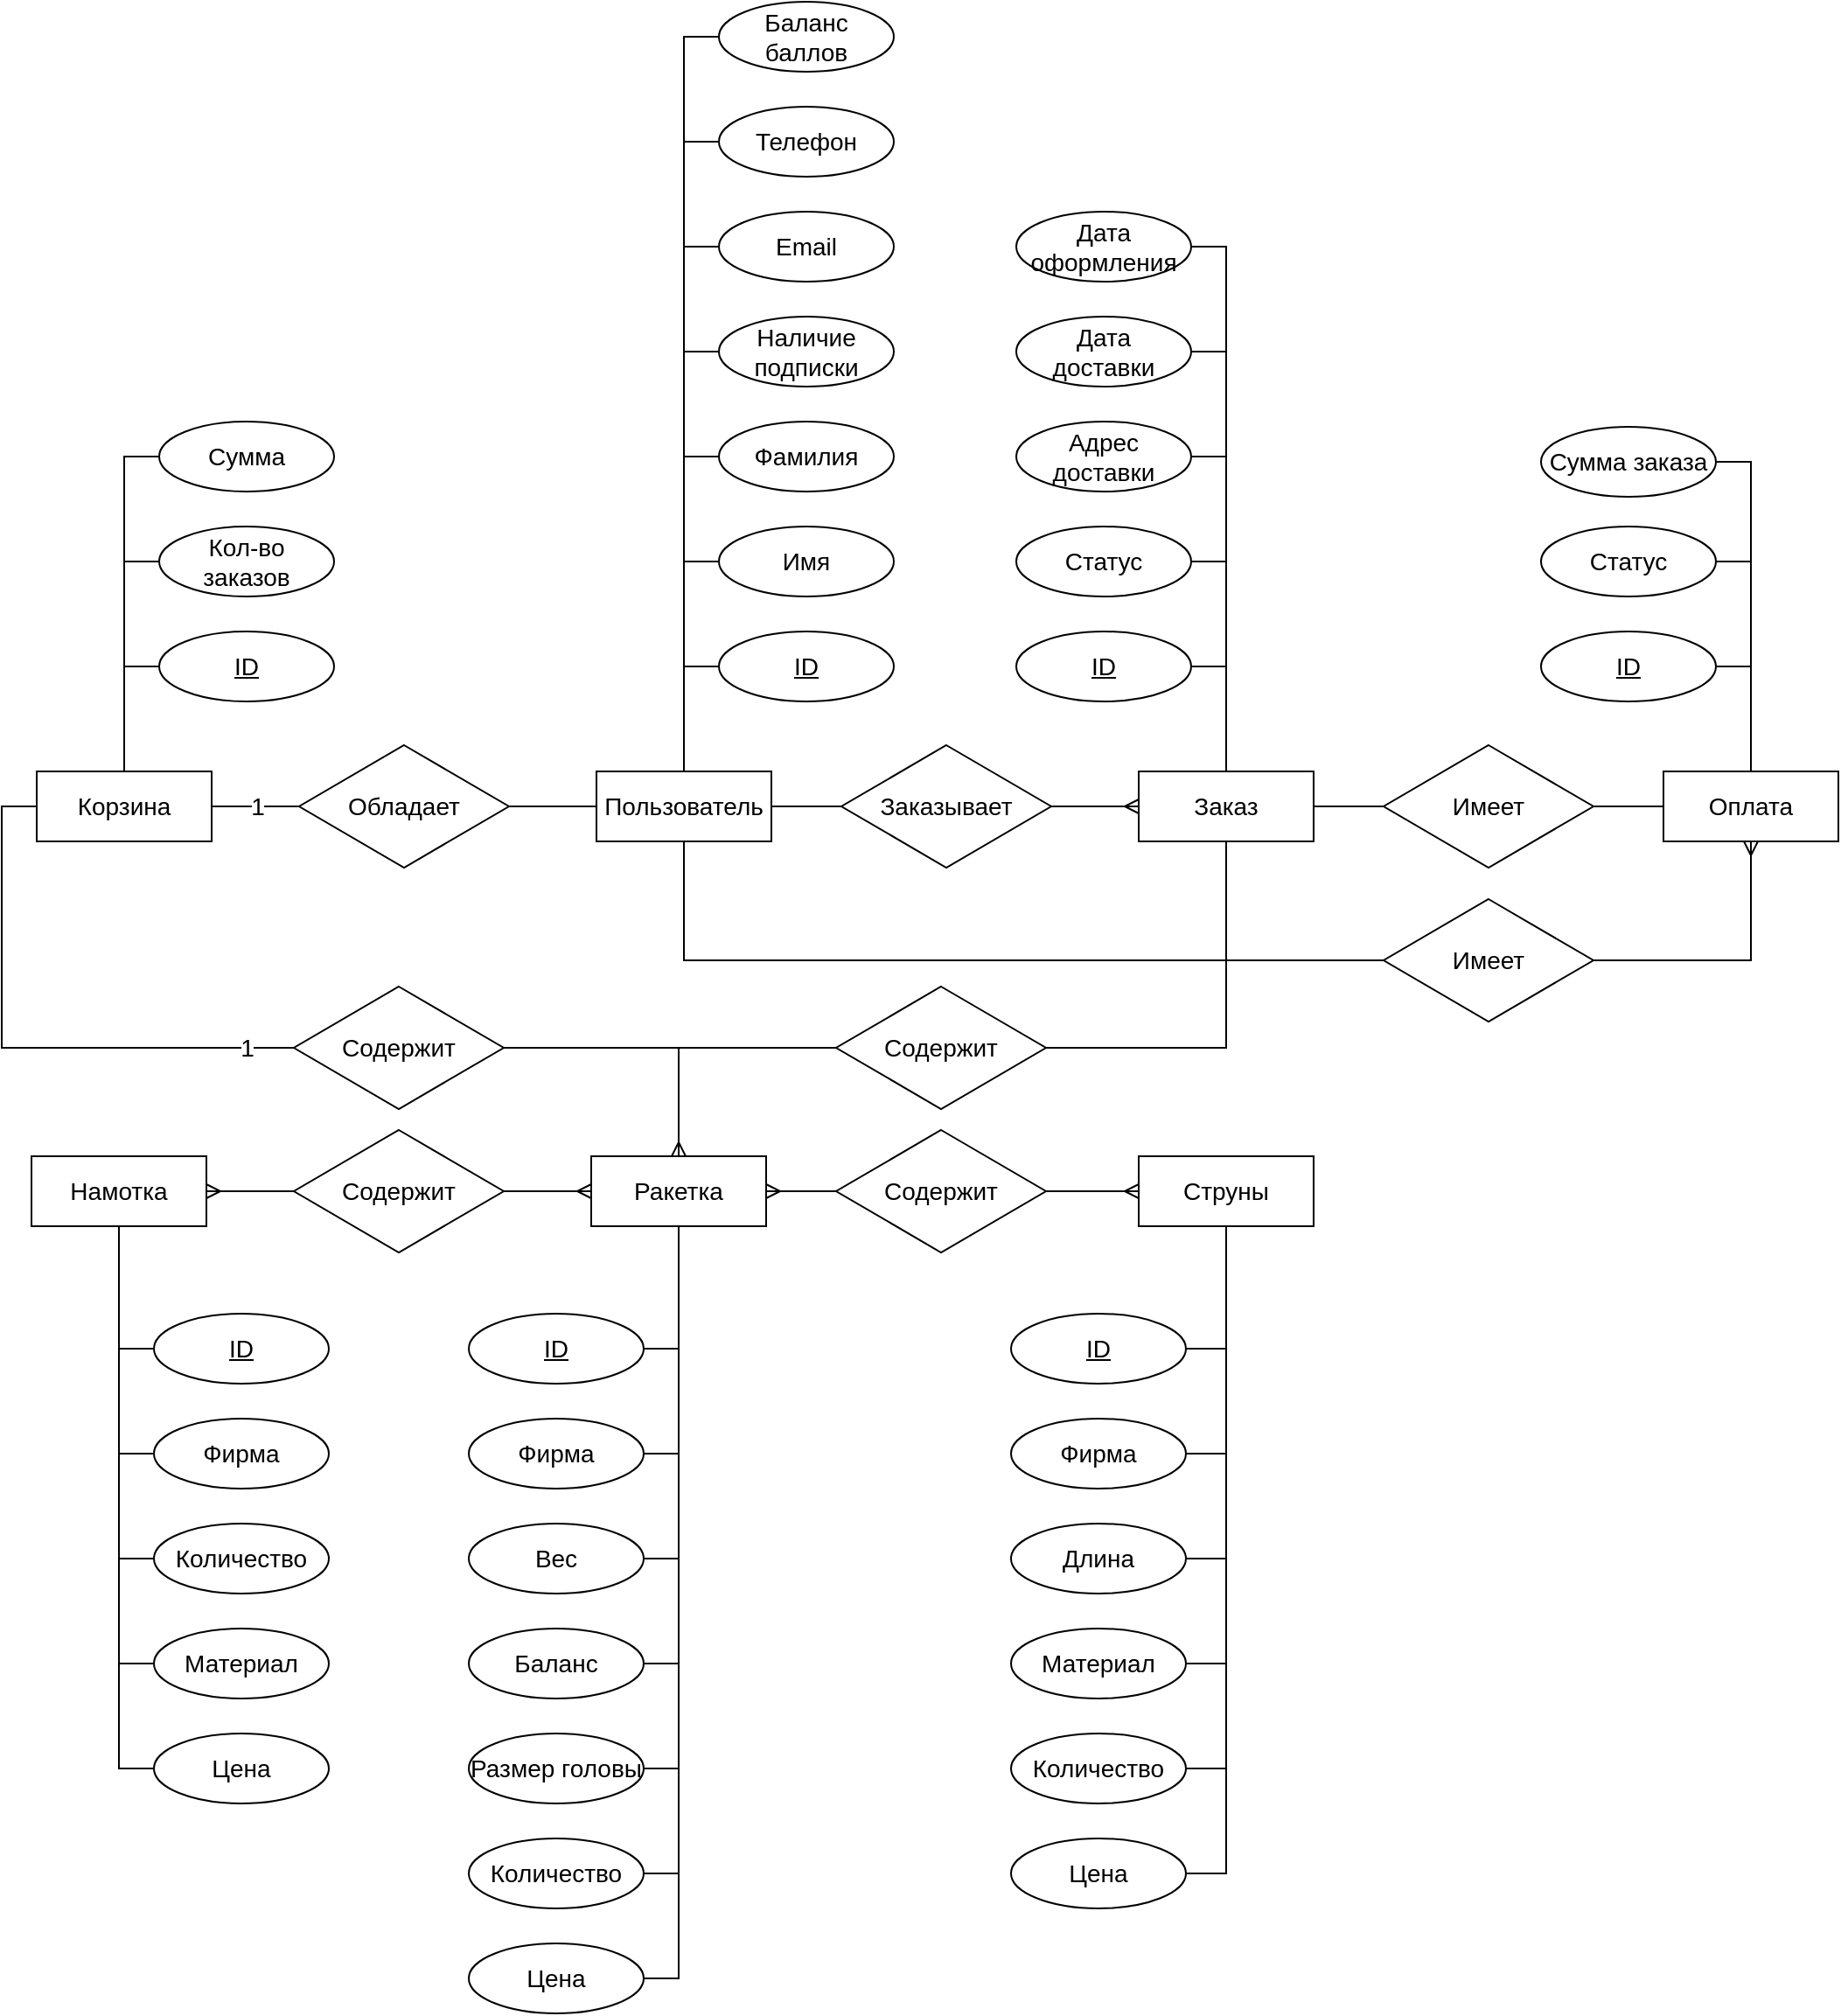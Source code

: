<mxfile version="23.1.5" type="device">
  <diagram name="Страница — 1" id="kMqHeCUYpvP0dnkdMaQa">
    <mxGraphModel dx="1044" dy="790" grid="0" gridSize="10" guides="1" tooltips="1" connect="1" arrows="1" fold="1" page="1" pageScale="1" pageWidth="827" pageHeight="1169" math="0" shadow="0">
      <root>
        <mxCell id="0" />
        <mxCell id="1" parent="0" />
        <mxCell id="LHL5Foc7YoLHMmSsvGCj-5" style="edgeStyle=orthogonalEdgeStyle;rounded=0;orthogonalLoop=1;jettySize=auto;html=1;entryX=1;entryY=0.5;entryDx=0;entryDy=0;endArrow=none;endFill=0;fontSize=14;" parent="1" source="LHL5Foc7YoLHMmSsvGCj-1" target="IrKqsWJ8-aQwSi9_sYCC-1" edge="1">
          <mxGeometry relative="1" as="geometry" />
        </mxCell>
        <mxCell id="LHL5Foc7YoLHMmSsvGCj-7" value="1" style="edgeLabel;html=1;align=center;verticalAlign=middle;resizable=0;points=[];fontSize=14;fontFamily=Helvetica;fontColor=default;" parent="LHL5Foc7YoLHMmSsvGCj-5" vertex="1" connectable="0">
          <mxGeometry x="0.017" relative="1" as="geometry">
            <mxPoint x="1" as="offset" />
          </mxGeometry>
        </mxCell>
        <mxCell id="LHL5Foc7YoLHMmSsvGCj-6" style="edgeStyle=orthogonalEdgeStyle;rounded=0;orthogonalLoop=1;jettySize=auto;html=1;exitX=1;exitY=0.5;exitDx=0;exitDy=0;entryX=0;entryY=0.5;entryDx=0;entryDy=0;endArrow=none;endFill=0;fontSize=14;" parent="1" source="LHL5Foc7YoLHMmSsvGCj-1" target="IrKqsWJ8-aQwSi9_sYCC-2" edge="1">
          <mxGeometry relative="1" as="geometry" />
        </mxCell>
        <mxCell id="LHL5Foc7YoLHMmSsvGCj-1" value="Обладает" style="rhombus;whiteSpace=wrap;html=1;fontSize=14;" parent="1" vertex="1">
          <mxGeometry x="180" y="432" width="120" height="70" as="geometry" />
        </mxCell>
        <mxCell id="LHL5Foc7YoLHMmSsvGCj-3" value="" style="group;fontSize=14;" parent="1" vertex="1" connectable="0">
          <mxGeometry x="30" y="247" width="170" height="240" as="geometry" />
        </mxCell>
        <mxCell id="IrKqsWJ8-aQwSi9_sYCC-1" value="Корзина" style="whiteSpace=wrap;html=1;align=center;fontSize=14;" parent="LHL5Foc7YoLHMmSsvGCj-3" vertex="1">
          <mxGeometry y="200" width="100" height="40" as="geometry" />
        </mxCell>
        <mxCell id="IrKqsWJ8-aQwSi9_sYCC-97" style="edgeStyle=orthogonalEdgeStyle;shape=connector;rounded=0;orthogonalLoop=1;jettySize=auto;html=1;exitX=0;exitY=0.5;exitDx=0;exitDy=0;labelBackgroundColor=default;strokeColor=default;align=center;verticalAlign=middle;fontFamily=Helvetica;fontSize=14;fontColor=default;endArrow=none;endFill=0;" parent="LHL5Foc7YoLHMmSsvGCj-3" source="IrKqsWJ8-aQwSi9_sYCC-7" edge="1">
          <mxGeometry relative="1" as="geometry">
            <mxPoint x="50.0" y="140" as="targetPoint" />
          </mxGeometry>
        </mxCell>
        <mxCell id="IrKqsWJ8-aQwSi9_sYCC-7" value="ID" style="ellipse;whiteSpace=wrap;html=1;align=center;fontStyle=4;fontSize=14;" parent="LHL5Foc7YoLHMmSsvGCj-3" vertex="1">
          <mxGeometry x="70" y="120" width="100" height="40" as="geometry" />
        </mxCell>
        <mxCell id="IrKqsWJ8-aQwSi9_sYCC-98" style="edgeStyle=orthogonalEdgeStyle;shape=connector;rounded=0;orthogonalLoop=1;jettySize=auto;html=1;exitX=0;exitY=0.5;exitDx=0;exitDy=0;labelBackgroundColor=default;strokeColor=default;align=center;verticalAlign=middle;fontFamily=Helvetica;fontSize=14;fontColor=default;endArrow=none;endFill=0;" parent="LHL5Foc7YoLHMmSsvGCj-3" source="IrKqsWJ8-aQwSi9_sYCC-9" edge="1">
          <mxGeometry relative="1" as="geometry">
            <mxPoint x="50.0" y="80" as="targetPoint" />
          </mxGeometry>
        </mxCell>
        <mxCell id="IrKqsWJ8-aQwSi9_sYCC-9" value="Кол-во&lt;br&gt;заказов" style="ellipse;whiteSpace=wrap;html=1;align=center;fontSize=14;" parent="LHL5Foc7YoLHMmSsvGCj-3" vertex="1">
          <mxGeometry x="70" y="60" width="100" height="40" as="geometry" />
        </mxCell>
        <mxCell id="IrKqsWJ8-aQwSi9_sYCC-10" value="Сумма" style="ellipse;whiteSpace=wrap;html=1;align=center;fontSize=14;" parent="LHL5Foc7YoLHMmSsvGCj-3" vertex="1">
          <mxGeometry x="70" width="100" height="40" as="geometry" />
        </mxCell>
        <mxCell id="IrKqsWJ8-aQwSi9_sYCC-14" style="edgeStyle=orthogonalEdgeStyle;shape=connector;rounded=0;orthogonalLoop=1;jettySize=auto;html=1;exitX=0.5;exitY=0;exitDx=0;exitDy=0;entryX=0;entryY=0.5;entryDx=0;entryDy=0;labelBackgroundColor=default;strokeColor=default;align=center;verticalAlign=middle;fontFamily=Helvetica;fontSize=14;fontColor=default;endArrow=none;endFill=0;" parent="LHL5Foc7YoLHMmSsvGCj-3" source="IrKqsWJ8-aQwSi9_sYCC-1" target="IrKqsWJ8-aQwSi9_sYCC-10" edge="1">
          <mxGeometry relative="1" as="geometry" />
        </mxCell>
        <mxCell id="LHL5Foc7YoLHMmSsvGCj-11" style="edgeStyle=orthogonalEdgeStyle;shape=connector;rounded=0;orthogonalLoop=1;jettySize=auto;html=1;exitX=0;exitY=0.5;exitDx=0;exitDy=0;entryX=1;entryY=0.5;entryDx=0;entryDy=0;labelBackgroundColor=default;strokeColor=default;align=center;verticalAlign=middle;fontFamily=Helvetica;fontSize=14;fontColor=default;endArrow=none;endFill=0;" parent="1" source="LHL5Foc7YoLHMmSsvGCj-9" target="IrKqsWJ8-aQwSi9_sYCC-2" edge="1">
          <mxGeometry relative="1" as="geometry" />
        </mxCell>
        <mxCell id="ERxYZbl17Q_ZvHy1yofv-1" style="edgeStyle=orthogonalEdgeStyle;rounded=0;orthogonalLoop=1;jettySize=auto;html=1;exitX=1;exitY=0.5;exitDx=0;exitDy=0;entryX=0;entryY=0.5;entryDx=0;entryDy=0;endArrow=ERmany;endFill=0;" edge="1" parent="1" source="LHL5Foc7YoLHMmSsvGCj-9" target="IrKqsWJ8-aQwSi9_sYCC-3">
          <mxGeometry relative="1" as="geometry" />
        </mxCell>
        <mxCell id="LHL5Foc7YoLHMmSsvGCj-9" value="Заказывает" style="rhombus;whiteSpace=wrap;html=1;fontSize=14;" parent="1" vertex="1">
          <mxGeometry x="490" y="432" width="120" height="70" as="geometry" />
        </mxCell>
        <mxCell id="LHL5Foc7YoLHMmSsvGCj-20" style="edgeStyle=orthogonalEdgeStyle;rounded=0;orthogonalLoop=1;jettySize=auto;html=1;exitX=0;exitY=0.5;exitDx=0;exitDy=0;entryX=0.5;entryY=0;entryDx=0;entryDy=0;labelBackgroundColor=default;strokeColor=default;align=center;verticalAlign=middle;fontFamily=Helvetica;fontSize=14;fontColor=default;endArrow=none;endFill=0;" parent="1" source="LHL5Foc7YoLHMmSsvGCj-15" target="IrKqsWJ8-aQwSi9_sYCC-4" edge="1">
          <mxGeometry relative="1" as="geometry" />
        </mxCell>
        <mxCell id="LHL5Foc7YoLHMmSsvGCj-15" value="Содержит" style="rhombus;whiteSpace=wrap;html=1;fontSize=14;" parent="1" vertex="1">
          <mxGeometry x="487" y="570" width="120" height="70" as="geometry" />
        </mxCell>
        <mxCell id="LHL5Foc7YoLHMmSsvGCj-17" value="" style="group;fontSize=14;" parent="1" vertex="1" connectable="0">
          <mxGeometry x="277" y="667" width="170" height="490" as="geometry" />
        </mxCell>
        <mxCell id="IrKqsWJ8-aQwSi9_sYCC-4" value="Ракетка" style="whiteSpace=wrap;html=1;align=center;fontSize=14;" parent="LHL5Foc7YoLHMmSsvGCj-17" vertex="1">
          <mxGeometry x="70" width="100" height="40" as="geometry" />
        </mxCell>
        <mxCell id="IrKqsWJ8-aQwSi9_sYCC-56" style="edgeStyle=orthogonalEdgeStyle;shape=connector;rounded=0;orthogonalLoop=1;jettySize=auto;html=1;exitX=0.5;exitY=1;exitDx=0;exitDy=0;entryX=1;entryY=0.5;entryDx=0;entryDy=0;labelBackgroundColor=default;strokeColor=default;align=center;verticalAlign=middle;fontFamily=Helvetica;fontSize=14;fontColor=default;endArrow=none;endFill=0;" parent="LHL5Foc7YoLHMmSsvGCj-17" source="IrKqsWJ8-aQwSi9_sYCC-4" target="IrKqsWJ8-aQwSi9_sYCC-48" edge="1">
          <mxGeometry relative="1" as="geometry" />
        </mxCell>
        <mxCell id="IrKqsWJ8-aQwSi9_sYCC-87" style="edgeStyle=orthogonalEdgeStyle;shape=connector;rounded=0;orthogonalLoop=1;jettySize=auto;html=1;exitX=1;exitY=0.5;exitDx=0;exitDy=0;labelBackgroundColor=default;strokeColor=default;align=center;verticalAlign=middle;fontFamily=Helvetica;fontSize=14;fontColor=default;endArrow=none;endFill=0;" parent="LHL5Foc7YoLHMmSsvGCj-17" source="IrKqsWJ8-aQwSi9_sYCC-63" edge="1">
          <mxGeometry relative="1" as="geometry">
            <mxPoint x="120" y="410.217" as="targetPoint" />
          </mxGeometry>
        </mxCell>
        <mxCell id="IrKqsWJ8-aQwSi9_sYCC-63" value="Количество" style="ellipse;whiteSpace=wrap;html=1;align=center;fontSize=14;" parent="LHL5Foc7YoLHMmSsvGCj-17" vertex="1">
          <mxGeometry y="390" width="100" height="40" as="geometry" />
        </mxCell>
        <mxCell id="IrKqsWJ8-aQwSi9_sYCC-83" style="edgeStyle=orthogonalEdgeStyle;shape=connector;rounded=0;orthogonalLoop=1;jettySize=auto;html=1;exitX=1;exitY=0.5;exitDx=0;exitDy=0;labelBackgroundColor=default;strokeColor=default;align=center;verticalAlign=middle;fontFamily=Helvetica;fontSize=14;fontColor=default;endArrow=none;endFill=0;" parent="LHL5Foc7YoLHMmSsvGCj-17" source="IrKqsWJ8-aQwSi9_sYCC-45" edge="1">
          <mxGeometry relative="1" as="geometry">
            <mxPoint x="120" y="170.217" as="targetPoint" />
          </mxGeometry>
        </mxCell>
        <mxCell id="IrKqsWJ8-aQwSi9_sYCC-45" value="Фирма" style="ellipse;whiteSpace=wrap;html=1;align=center;fontSize=14;" parent="LHL5Foc7YoLHMmSsvGCj-17" vertex="1">
          <mxGeometry y="150" width="100" height="40" as="geometry" />
        </mxCell>
        <mxCell id="IrKqsWJ8-aQwSi9_sYCC-84" style="edgeStyle=orthogonalEdgeStyle;shape=connector;rounded=0;orthogonalLoop=1;jettySize=auto;html=1;exitX=1;exitY=0.5;exitDx=0;exitDy=0;labelBackgroundColor=default;strokeColor=default;align=center;verticalAlign=middle;fontFamily=Helvetica;fontSize=14;fontColor=default;endArrow=none;endFill=0;" parent="LHL5Foc7YoLHMmSsvGCj-17" source="IrKqsWJ8-aQwSi9_sYCC-46" edge="1">
          <mxGeometry relative="1" as="geometry">
            <mxPoint x="120" y="230.217" as="targetPoint" />
          </mxGeometry>
        </mxCell>
        <mxCell id="IrKqsWJ8-aQwSi9_sYCC-46" value="Вес" style="ellipse;whiteSpace=wrap;html=1;align=center;fontSize=14;" parent="LHL5Foc7YoLHMmSsvGCj-17" vertex="1">
          <mxGeometry y="210" width="100" height="40" as="geometry" />
        </mxCell>
        <mxCell id="IrKqsWJ8-aQwSi9_sYCC-85" style="edgeStyle=orthogonalEdgeStyle;shape=connector;rounded=0;orthogonalLoop=1;jettySize=auto;html=1;exitX=1;exitY=0.5;exitDx=0;exitDy=0;labelBackgroundColor=default;strokeColor=default;align=center;verticalAlign=middle;fontFamily=Helvetica;fontSize=14;fontColor=default;endArrow=none;endFill=0;" parent="LHL5Foc7YoLHMmSsvGCj-17" source="IrKqsWJ8-aQwSi9_sYCC-47" edge="1">
          <mxGeometry relative="1" as="geometry">
            <mxPoint x="120" y="290.217" as="targetPoint" />
          </mxGeometry>
        </mxCell>
        <mxCell id="IrKqsWJ8-aQwSi9_sYCC-47" value="Баланс" style="ellipse;whiteSpace=wrap;html=1;align=center;fontSize=14;" parent="LHL5Foc7YoLHMmSsvGCj-17" vertex="1">
          <mxGeometry y="270" width="100" height="40" as="geometry" />
        </mxCell>
        <mxCell id="IrKqsWJ8-aQwSi9_sYCC-48" value="Цена" style="ellipse;whiteSpace=wrap;html=1;align=center;fontSize=14;" parent="LHL5Foc7YoLHMmSsvGCj-17" vertex="1">
          <mxGeometry y="450" width="100" height="40" as="geometry" />
        </mxCell>
        <mxCell id="IrKqsWJ8-aQwSi9_sYCC-86" style="edgeStyle=orthogonalEdgeStyle;shape=connector;rounded=0;orthogonalLoop=1;jettySize=auto;html=1;exitX=1;exitY=0.5;exitDx=0;exitDy=0;labelBackgroundColor=default;strokeColor=default;align=center;verticalAlign=middle;fontFamily=Helvetica;fontSize=14;fontColor=default;endArrow=none;endFill=0;" parent="LHL5Foc7YoLHMmSsvGCj-17" source="IrKqsWJ8-aQwSi9_sYCC-49" edge="1">
          <mxGeometry relative="1" as="geometry">
            <mxPoint x="120" y="350.217" as="targetPoint" />
          </mxGeometry>
        </mxCell>
        <mxCell id="IrKqsWJ8-aQwSi9_sYCC-49" value="Размер головы" style="ellipse;whiteSpace=wrap;html=1;align=center;fontSize=14;" parent="LHL5Foc7YoLHMmSsvGCj-17" vertex="1">
          <mxGeometry y="330" width="100" height="40" as="geometry" />
        </mxCell>
        <mxCell id="LHL5Foc7YoLHMmSsvGCj-52" style="edgeStyle=orthogonalEdgeStyle;shape=connector;rounded=0;orthogonalLoop=1;jettySize=auto;html=1;exitX=1;exitY=0.5;exitDx=0;exitDy=0;labelBackgroundColor=default;strokeColor=default;align=center;verticalAlign=middle;fontFamily=Helvetica;fontSize=14;fontColor=default;endArrow=none;endFill=0;" parent="LHL5Foc7YoLHMmSsvGCj-17" source="LHL5Foc7YoLHMmSsvGCj-51" edge="1">
          <mxGeometry relative="1" as="geometry">
            <mxPoint x="120" y="110.101" as="targetPoint" />
          </mxGeometry>
        </mxCell>
        <mxCell id="LHL5Foc7YoLHMmSsvGCj-51" value="ID" style="ellipse;whiteSpace=wrap;html=1;align=center;fontStyle=4;fontSize=14;" parent="LHL5Foc7YoLHMmSsvGCj-17" vertex="1">
          <mxGeometry y="90" width="100" height="40" as="geometry" />
        </mxCell>
        <mxCell id="LHL5Foc7YoLHMmSsvGCj-19" value="" style="group;fontSize=14;" parent="1" vertex="1" connectable="0">
          <mxGeometry x="587" y="667" width="173" height="420" as="geometry" />
        </mxCell>
        <mxCell id="IrKqsWJ8-aQwSi9_sYCC-96" value="" style="group;fontSize=14;" parent="LHL5Foc7YoLHMmSsvGCj-19" vertex="1" connectable="0">
          <mxGeometry y="90" width="123" height="340" as="geometry" />
        </mxCell>
        <mxCell id="IrKqsWJ8-aQwSi9_sYCC-77" style="edgeStyle=orthogonalEdgeStyle;shape=connector;rounded=0;orthogonalLoop=1;jettySize=auto;html=1;exitX=1;exitY=0.5;exitDx=0;exitDy=0;labelBackgroundColor=default;strokeColor=default;align=center;verticalAlign=middle;fontFamily=Helvetica;fontSize=14;fontColor=default;endArrow=none;endFill=0;" parent="IrKqsWJ8-aQwSi9_sYCC-96" source="IrKqsWJ8-aQwSi9_sYCC-75" edge="1">
          <mxGeometry relative="1" as="geometry">
            <mxPoint x="123" y="200.4" as="targetPoint" />
          </mxGeometry>
        </mxCell>
        <mxCell id="IrKqsWJ8-aQwSi9_sYCC-75" value="Материал" style="ellipse;whiteSpace=wrap;html=1;align=center;fontSize=14;" parent="IrKqsWJ8-aQwSi9_sYCC-96" vertex="1">
          <mxGeometry y="180" width="100" height="40" as="geometry" />
        </mxCell>
        <mxCell id="IrKqsWJ8-aQwSi9_sYCC-78" style="edgeStyle=orthogonalEdgeStyle;shape=connector;rounded=0;orthogonalLoop=1;jettySize=auto;html=1;exitX=1;exitY=0.5;exitDx=0;exitDy=0;labelBackgroundColor=default;strokeColor=default;align=center;verticalAlign=middle;fontFamily=Helvetica;fontSize=14;fontColor=default;endArrow=none;endFill=0;" parent="IrKqsWJ8-aQwSi9_sYCC-96" source="IrKqsWJ8-aQwSi9_sYCC-57" edge="1">
          <mxGeometry relative="1" as="geometry">
            <mxPoint x="123" y="20.4" as="targetPoint" />
          </mxGeometry>
        </mxCell>
        <mxCell id="IrKqsWJ8-aQwSi9_sYCC-57" value="ID" style="ellipse;whiteSpace=wrap;html=1;align=center;fontStyle=4;fontSize=14;" parent="IrKqsWJ8-aQwSi9_sYCC-96" vertex="1">
          <mxGeometry width="100" height="40" as="geometry" />
        </mxCell>
        <mxCell id="IrKqsWJ8-aQwSi9_sYCC-79" style="edgeStyle=orthogonalEdgeStyle;shape=connector;rounded=0;orthogonalLoop=1;jettySize=auto;html=1;exitX=1;exitY=0.5;exitDx=0;exitDy=0;labelBackgroundColor=default;strokeColor=default;align=center;verticalAlign=middle;fontFamily=Helvetica;fontSize=14;fontColor=default;endArrow=none;endFill=0;" parent="IrKqsWJ8-aQwSi9_sYCC-96" source="IrKqsWJ8-aQwSi9_sYCC-59" edge="1">
          <mxGeometry relative="1" as="geometry">
            <mxPoint x="123" y="80" as="targetPoint" />
          </mxGeometry>
        </mxCell>
        <mxCell id="IrKqsWJ8-aQwSi9_sYCC-59" value="Фирма" style="ellipse;whiteSpace=wrap;html=1;align=center;fontSize=14;" parent="IrKqsWJ8-aQwSi9_sYCC-96" vertex="1">
          <mxGeometry y="60" width="100" height="40" as="geometry" />
        </mxCell>
        <mxCell id="IrKqsWJ8-aQwSi9_sYCC-60" value="Цена" style="ellipse;whiteSpace=wrap;html=1;align=center;fontSize=14;" parent="IrKqsWJ8-aQwSi9_sYCC-96" vertex="1">
          <mxGeometry y="300" width="100" height="40" as="geometry" />
        </mxCell>
        <mxCell id="IrKqsWJ8-aQwSi9_sYCC-80" style="edgeStyle=orthogonalEdgeStyle;shape=connector;rounded=0;orthogonalLoop=1;jettySize=auto;html=1;exitX=1;exitY=0.5;exitDx=0;exitDy=0;labelBackgroundColor=default;strokeColor=default;align=center;verticalAlign=middle;fontFamily=Helvetica;fontSize=14;fontColor=default;endArrow=none;endFill=0;" parent="IrKqsWJ8-aQwSi9_sYCC-96" source="IrKqsWJ8-aQwSi9_sYCC-61" edge="1">
          <mxGeometry relative="1" as="geometry">
            <mxPoint x="123" y="140" as="targetPoint" />
          </mxGeometry>
        </mxCell>
        <mxCell id="IrKqsWJ8-aQwSi9_sYCC-61" value="Длина" style="ellipse;whiteSpace=wrap;html=1;align=center;fontSize=14;" parent="IrKqsWJ8-aQwSi9_sYCC-96" vertex="1">
          <mxGeometry y="120" width="100" height="40" as="geometry" />
        </mxCell>
        <mxCell id="IrKqsWJ8-aQwSi9_sYCC-81" style="edgeStyle=orthogonalEdgeStyle;shape=connector;rounded=0;orthogonalLoop=1;jettySize=auto;html=1;exitX=1;exitY=0.5;exitDx=0;exitDy=0;labelBackgroundColor=default;strokeColor=default;align=center;verticalAlign=middle;fontFamily=Helvetica;fontSize=14;fontColor=default;endArrow=none;endFill=0;" parent="IrKqsWJ8-aQwSi9_sYCC-96" source="IrKqsWJ8-aQwSi9_sYCC-62" edge="1">
          <mxGeometry relative="1" as="geometry">
            <mxPoint x="123" y="260" as="targetPoint" />
          </mxGeometry>
        </mxCell>
        <mxCell id="IrKqsWJ8-aQwSi9_sYCC-62" value="Количество" style="ellipse;whiteSpace=wrap;html=1;align=center;fontSize=14;" parent="IrKqsWJ8-aQwSi9_sYCC-96" vertex="1">
          <mxGeometry y="240" width="100" height="40" as="geometry" />
        </mxCell>
        <mxCell id="LHL5Foc7YoLHMmSsvGCj-18" value="" style="group;fontSize=14;" parent="LHL5Foc7YoLHMmSsvGCj-19" vertex="1" connectable="0">
          <mxGeometry x="73" width="100" height="40" as="geometry" />
        </mxCell>
        <mxCell id="IrKqsWJ8-aQwSi9_sYCC-6" value="Струны" style="whiteSpace=wrap;html=1;align=center;fontSize=14;" parent="LHL5Foc7YoLHMmSsvGCj-18" vertex="1">
          <mxGeometry width="100" height="40" as="geometry" />
        </mxCell>
        <mxCell id="IrKqsWJ8-aQwSi9_sYCC-68" style="edgeStyle=orthogonalEdgeStyle;shape=connector;rounded=0;orthogonalLoop=1;jettySize=auto;html=1;exitX=0.5;exitY=1;exitDx=0;exitDy=0;entryX=1;entryY=0.5;entryDx=0;entryDy=0;labelBackgroundColor=default;strokeColor=default;align=center;verticalAlign=middle;fontFamily=Helvetica;fontSize=14;fontColor=default;endArrow=none;endFill=0;" parent="LHL5Foc7YoLHMmSsvGCj-19" source="IrKqsWJ8-aQwSi9_sYCC-6" target="IrKqsWJ8-aQwSi9_sYCC-60" edge="1">
          <mxGeometry relative="1" as="geometry" />
        </mxCell>
        <mxCell id="ERxYZbl17Q_ZvHy1yofv-3" style="edgeStyle=orthogonalEdgeStyle;rounded=0;orthogonalLoop=1;jettySize=auto;html=1;exitX=0;exitY=0.5;exitDx=0;exitDy=0;strokeColor=default;align=center;verticalAlign=middle;fontFamily=Helvetica;fontSize=11;fontColor=default;labelBackgroundColor=default;endArrow=ERmany;endFill=0;" edge="1" parent="1" source="LHL5Foc7YoLHMmSsvGCj-24" target="IrKqsWJ8-aQwSi9_sYCC-5">
          <mxGeometry relative="1" as="geometry" />
        </mxCell>
        <mxCell id="ERxYZbl17Q_ZvHy1yofv-4" style="edgeStyle=orthogonalEdgeStyle;rounded=0;orthogonalLoop=1;jettySize=auto;html=1;exitX=1;exitY=0.5;exitDx=0;exitDy=0;entryX=0;entryY=0.5;entryDx=0;entryDy=0;strokeColor=default;align=center;verticalAlign=middle;fontFamily=Helvetica;fontSize=11;fontColor=default;labelBackgroundColor=default;endArrow=ERmany;endFill=0;" edge="1" parent="1" source="LHL5Foc7YoLHMmSsvGCj-24" target="IrKqsWJ8-aQwSi9_sYCC-4">
          <mxGeometry relative="1" as="geometry" />
        </mxCell>
        <mxCell id="LHL5Foc7YoLHMmSsvGCj-24" value="Содержит" style="rhombus;whiteSpace=wrap;html=1;fontSize=14;" parent="1" vertex="1">
          <mxGeometry x="177" y="652" width="120" height="70" as="geometry" />
        </mxCell>
        <mxCell id="ERxYZbl17Q_ZvHy1yofv-5" style="edgeStyle=orthogonalEdgeStyle;rounded=0;orthogonalLoop=1;jettySize=auto;html=1;exitX=0;exitY=0.5;exitDx=0;exitDy=0;strokeColor=default;align=center;verticalAlign=middle;fontFamily=Helvetica;fontSize=11;fontColor=default;labelBackgroundColor=default;endArrow=ERmany;endFill=0;" edge="1" parent="1" source="LHL5Foc7YoLHMmSsvGCj-25" target="IrKqsWJ8-aQwSi9_sYCC-4">
          <mxGeometry relative="1" as="geometry" />
        </mxCell>
        <mxCell id="ERxYZbl17Q_ZvHy1yofv-6" style="edgeStyle=orthogonalEdgeStyle;rounded=0;orthogonalLoop=1;jettySize=auto;html=1;exitX=1;exitY=0.5;exitDx=0;exitDy=0;entryX=0;entryY=0.5;entryDx=0;entryDy=0;strokeColor=default;align=center;verticalAlign=middle;fontFamily=Helvetica;fontSize=11;fontColor=default;labelBackgroundColor=default;endArrow=ERmany;endFill=0;" edge="1" parent="1" source="LHL5Foc7YoLHMmSsvGCj-25" target="IrKqsWJ8-aQwSi9_sYCC-6">
          <mxGeometry relative="1" as="geometry" />
        </mxCell>
        <mxCell id="LHL5Foc7YoLHMmSsvGCj-25" value="Содержит" style="rhombus;whiteSpace=wrap;html=1;fontSize=14;" parent="1" vertex="1">
          <mxGeometry x="487" y="652" width="120" height="70" as="geometry" />
        </mxCell>
        <mxCell id="LHL5Foc7YoLHMmSsvGCj-43" value="" style="group;fontSize=14;" parent="1" vertex="1" connectable="0">
          <mxGeometry x="590" y="67" width="170" height="420" as="geometry" />
        </mxCell>
        <mxCell id="IrKqsWJ8-aQwSi9_sYCC-3" value="Заказ" style="whiteSpace=wrap;html=1;align=center;fontSize=14;" parent="LHL5Foc7YoLHMmSsvGCj-43" vertex="1">
          <mxGeometry x="70" y="380" width="100" height="40" as="geometry" />
        </mxCell>
        <mxCell id="LHL5Foc7YoLHMmSsvGCj-42" style="edgeStyle=orthogonalEdgeStyle;shape=connector;rounded=0;orthogonalLoop=1;jettySize=auto;html=1;exitX=1;exitY=0.5;exitDx=0;exitDy=0;labelBackgroundColor=default;strokeColor=default;align=center;verticalAlign=middle;fontFamily=Helvetica;fontSize=14;fontColor=default;endArrow=none;endFill=0;" parent="LHL5Foc7YoLHMmSsvGCj-43" source="IrKqsWJ8-aQwSi9_sYCC-28" edge="1">
          <mxGeometry relative="1" as="geometry">
            <mxPoint x="120" y="319.977" as="targetPoint" />
          </mxGeometry>
        </mxCell>
        <mxCell id="IrKqsWJ8-aQwSi9_sYCC-28" value="ID" style="ellipse;whiteSpace=wrap;html=1;align=center;fontStyle=4;fontSize=14;" parent="LHL5Foc7YoLHMmSsvGCj-43" vertex="1">
          <mxGeometry y="300" width="100" height="40" as="geometry" />
        </mxCell>
        <mxCell id="LHL5Foc7YoLHMmSsvGCj-41" style="edgeStyle=orthogonalEdgeStyle;shape=connector;rounded=0;orthogonalLoop=1;jettySize=auto;html=1;exitX=1;exitY=0.5;exitDx=0;exitDy=0;labelBackgroundColor=default;strokeColor=default;align=center;verticalAlign=middle;fontFamily=Helvetica;fontSize=14;fontColor=default;endArrow=none;endFill=0;" parent="LHL5Foc7YoLHMmSsvGCj-43" source="IrKqsWJ8-aQwSi9_sYCC-30" edge="1">
          <mxGeometry relative="1" as="geometry">
            <mxPoint x="120" y="259.977" as="targetPoint" />
          </mxGeometry>
        </mxCell>
        <mxCell id="IrKqsWJ8-aQwSi9_sYCC-30" value="Статус" style="ellipse;whiteSpace=wrap;html=1;align=center;fontSize=14;" parent="LHL5Foc7YoLHMmSsvGCj-43" vertex="1">
          <mxGeometry y="240" width="100" height="40" as="geometry" />
        </mxCell>
        <mxCell id="LHL5Foc7YoLHMmSsvGCj-40" style="edgeStyle=orthogonalEdgeStyle;shape=connector;rounded=0;orthogonalLoop=1;jettySize=auto;html=1;exitX=1;exitY=0.5;exitDx=0;exitDy=0;labelBackgroundColor=default;strokeColor=default;align=center;verticalAlign=middle;fontFamily=Helvetica;fontSize=14;fontColor=default;endArrow=none;endFill=0;" parent="LHL5Foc7YoLHMmSsvGCj-43" source="IrKqsWJ8-aQwSi9_sYCC-33" edge="1">
          <mxGeometry relative="1" as="geometry">
            <mxPoint x="120" y="199.977" as="targetPoint" />
          </mxGeometry>
        </mxCell>
        <mxCell id="IrKqsWJ8-aQwSi9_sYCC-33" value="Адрес &lt;br style=&quot;font-size: 14px;&quot;&gt;доставки" style="ellipse;whiteSpace=wrap;html=1;align=center;fontSize=14;" parent="LHL5Foc7YoLHMmSsvGCj-43" vertex="1">
          <mxGeometry y="180" width="100" height="40" as="geometry" />
        </mxCell>
        <mxCell id="IrKqsWJ8-aQwSi9_sYCC-41" style="edgeStyle=orthogonalEdgeStyle;shape=connector;rounded=0;orthogonalLoop=1;jettySize=auto;html=1;exitX=0.5;exitY=0;exitDx=0;exitDy=0;entryX=1;entryY=0.5;entryDx=0;entryDy=0;labelBackgroundColor=default;strokeColor=default;align=center;verticalAlign=middle;fontFamily=Helvetica;fontSize=14;fontColor=default;endArrow=none;endFill=0;" parent="LHL5Foc7YoLHMmSsvGCj-43" source="IrKqsWJ8-aQwSi9_sYCC-3" target="IrKqsWJ8-aQwSi9_sYCC-36" edge="1">
          <mxGeometry relative="1" as="geometry">
            <mxPoint x="100" y="20" as="targetPoint" />
          </mxGeometry>
        </mxCell>
        <mxCell id="LHL5Foc7YoLHMmSsvGCj-39" style="edgeStyle=orthogonalEdgeStyle;shape=connector;rounded=0;orthogonalLoop=1;jettySize=auto;html=1;exitX=1;exitY=0.5;exitDx=0;exitDy=0;labelBackgroundColor=default;strokeColor=default;align=center;verticalAlign=middle;fontFamily=Helvetica;fontSize=14;fontColor=default;endArrow=none;endFill=0;" parent="LHL5Foc7YoLHMmSsvGCj-43" source="IrKqsWJ8-aQwSi9_sYCC-35" edge="1">
          <mxGeometry relative="1" as="geometry">
            <mxPoint x="120" y="139.977" as="targetPoint" />
          </mxGeometry>
        </mxCell>
        <mxCell id="IrKqsWJ8-aQwSi9_sYCC-35" value="Дата &lt;br style=&quot;font-size: 14px;&quot;&gt;доставки" style="ellipse;whiteSpace=wrap;html=1;align=center;fontSize=14;" parent="LHL5Foc7YoLHMmSsvGCj-43" vertex="1">
          <mxGeometry y="120" width="100" height="40" as="geometry" />
        </mxCell>
        <mxCell id="IrKqsWJ8-aQwSi9_sYCC-36" value="Дата &lt;br style=&quot;font-size: 14px;&quot;&gt;оформления" style="ellipse;whiteSpace=wrap;html=1;align=center;fontSize=14;" parent="LHL5Foc7YoLHMmSsvGCj-43" vertex="1">
          <mxGeometry y="60" width="100" height="40" as="geometry" />
        </mxCell>
        <mxCell id="LHL5Foc7YoLHMmSsvGCj-44" style="edgeStyle=orthogonalEdgeStyle;rounded=0;orthogonalLoop=1;jettySize=auto;html=1;exitX=0.5;exitY=1;exitDx=0;exitDy=0;entryX=1;entryY=0.5;entryDx=0;entryDy=0;labelBackgroundColor=default;strokeColor=default;align=center;verticalAlign=middle;fontFamily=Helvetica;fontSize=14;fontColor=default;endArrow=none;endFill=0;" parent="1" source="IrKqsWJ8-aQwSi9_sYCC-3" target="LHL5Foc7YoLHMmSsvGCj-15" edge="1">
          <mxGeometry relative="1" as="geometry" />
        </mxCell>
        <mxCell id="LHL5Foc7YoLHMmSsvGCj-46" style="edgeStyle=orthogonalEdgeStyle;shape=connector;rounded=0;orthogonalLoop=1;jettySize=auto;html=1;exitX=0.5;exitY=1;exitDx=0;exitDy=0;entryX=0;entryY=0.5;entryDx=0;entryDy=0;labelBackgroundColor=default;strokeColor=default;align=center;verticalAlign=middle;fontFamily=Helvetica;fontSize=14;fontColor=default;endArrow=none;endFill=0;" parent="1" source="IrKqsWJ8-aQwSi9_sYCC-5" target="IrKqsWJ8-aQwSi9_sYCC-74" edge="1">
          <mxGeometry relative="1" as="geometry" />
        </mxCell>
        <mxCell id="IrKqsWJ8-aQwSi9_sYCC-5" value="Намотка" style="whiteSpace=wrap;html=1;align=center;fontSize=14;" parent="1" vertex="1">
          <mxGeometry x="27" y="667" width="100" height="40" as="geometry" />
        </mxCell>
        <mxCell id="IrKqsWJ8-aQwSi9_sYCC-94" value="" style="group;fontSize=14;" parent="1" vertex="1" connectable="0">
          <mxGeometry x="97" y="757" width="100" height="280" as="geometry" />
        </mxCell>
        <mxCell id="LHL5Foc7YoLHMmSsvGCj-47" style="edgeStyle=orthogonalEdgeStyle;shape=connector;rounded=0;orthogonalLoop=1;jettySize=auto;html=1;exitX=0;exitY=0.5;exitDx=0;exitDy=0;labelBackgroundColor=default;strokeColor=default;align=center;verticalAlign=middle;fontFamily=Helvetica;fontSize=14;fontColor=default;endArrow=none;endFill=0;" parent="IrKqsWJ8-aQwSi9_sYCC-94" source="IrKqsWJ8-aQwSi9_sYCC-71" edge="1">
          <mxGeometry relative="1" as="geometry">
            <mxPoint x="-20" y="19.727" as="targetPoint" />
          </mxGeometry>
        </mxCell>
        <mxCell id="IrKqsWJ8-aQwSi9_sYCC-71" value="ID" style="ellipse;whiteSpace=wrap;html=1;align=center;fontStyle=4;fontSize=14;" parent="IrKqsWJ8-aQwSi9_sYCC-94" vertex="1">
          <mxGeometry width="100" height="40" as="geometry" />
        </mxCell>
        <mxCell id="LHL5Foc7YoLHMmSsvGCj-48" style="edgeStyle=orthogonalEdgeStyle;shape=connector;rounded=0;orthogonalLoop=1;jettySize=auto;html=1;exitX=0;exitY=0.5;exitDx=0;exitDy=0;labelBackgroundColor=default;strokeColor=default;align=center;verticalAlign=middle;fontFamily=Helvetica;fontSize=14;fontColor=default;endArrow=none;endFill=0;" parent="IrKqsWJ8-aQwSi9_sYCC-94" source="IrKqsWJ8-aQwSi9_sYCC-72" edge="1">
          <mxGeometry relative="1" as="geometry">
            <mxPoint x="-20" y="79.727" as="targetPoint" />
          </mxGeometry>
        </mxCell>
        <mxCell id="IrKqsWJ8-aQwSi9_sYCC-72" value="Фирма" style="ellipse;whiteSpace=wrap;html=1;align=center;fontSize=14;" parent="IrKqsWJ8-aQwSi9_sYCC-94" vertex="1">
          <mxGeometry y="60" width="100" height="40" as="geometry" />
        </mxCell>
        <mxCell id="LHL5Foc7YoLHMmSsvGCj-49" style="edgeStyle=orthogonalEdgeStyle;shape=connector;rounded=0;orthogonalLoop=1;jettySize=auto;html=1;exitX=0;exitY=0.5;exitDx=0;exitDy=0;labelBackgroundColor=default;strokeColor=default;align=center;verticalAlign=middle;fontFamily=Helvetica;fontSize=14;fontColor=default;endArrow=none;endFill=0;" parent="IrKqsWJ8-aQwSi9_sYCC-94" source="IrKqsWJ8-aQwSi9_sYCC-73" edge="1">
          <mxGeometry relative="1" as="geometry">
            <mxPoint x="-20" y="139.727" as="targetPoint" />
          </mxGeometry>
        </mxCell>
        <mxCell id="IrKqsWJ8-aQwSi9_sYCC-73" value="Количество" style="ellipse;whiteSpace=wrap;html=1;align=center;fontSize=14;" parent="IrKqsWJ8-aQwSi9_sYCC-94" vertex="1">
          <mxGeometry y="120" width="100" height="40" as="geometry" />
        </mxCell>
        <mxCell id="IrKqsWJ8-aQwSi9_sYCC-74" value="Цена" style="ellipse;whiteSpace=wrap;html=1;align=center;fontSize=14;" parent="IrKqsWJ8-aQwSi9_sYCC-94" vertex="1">
          <mxGeometry y="240" width="100" height="40" as="geometry" />
        </mxCell>
        <mxCell id="LHL5Foc7YoLHMmSsvGCj-50" style="edgeStyle=orthogonalEdgeStyle;shape=connector;rounded=0;orthogonalLoop=1;jettySize=auto;html=1;exitX=0;exitY=0.5;exitDx=0;exitDy=0;labelBackgroundColor=default;strokeColor=default;align=center;verticalAlign=middle;fontFamily=Helvetica;fontSize=14;fontColor=default;endArrow=none;endFill=0;" parent="IrKqsWJ8-aQwSi9_sYCC-94" source="IrKqsWJ8-aQwSi9_sYCC-88" edge="1">
          <mxGeometry relative="1" as="geometry">
            <mxPoint x="-20" y="199.727" as="targetPoint" />
          </mxGeometry>
        </mxCell>
        <mxCell id="IrKqsWJ8-aQwSi9_sYCC-88" value="Материал" style="ellipse;whiteSpace=wrap;html=1;align=center;fontSize=14;" parent="IrKqsWJ8-aQwSi9_sYCC-94" vertex="1">
          <mxGeometry y="180" width="100" height="40" as="geometry" />
        </mxCell>
        <mxCell id="2zwtGZVbNbRmC1FMP-zv-1" value="Баланс баллов" style="ellipse;whiteSpace=wrap;html=1;align=center;fontSize=14;" parent="1" vertex="1">
          <mxGeometry x="420" y="7" width="100" height="40" as="geometry" />
        </mxCell>
        <mxCell id="H7CWVhsYjTYwJcJPe3T3-33" style="edgeStyle=orthogonalEdgeStyle;rounded=0;orthogonalLoop=1;jettySize=auto;html=1;exitX=0.5;exitY=1;exitDx=0;exitDy=0;entryX=0;entryY=0.5;entryDx=0;entryDy=0;strokeColor=default;align=center;verticalAlign=middle;fontFamily=Helvetica;fontSize=11;fontColor=default;labelBackgroundColor=default;endArrow=none;endFill=0;" parent="1" source="IrKqsWJ8-aQwSi9_sYCC-2" target="H7CWVhsYjTYwJcJPe3T3-30" edge="1">
          <mxGeometry relative="1" as="geometry">
            <Array as="points">
              <mxPoint x="400" y="555" />
            </Array>
          </mxGeometry>
        </mxCell>
        <mxCell id="IrKqsWJ8-aQwSi9_sYCC-2" value="Пользователь" style="whiteSpace=wrap;html=1;align=center;fontSize=14;" parent="1" vertex="1">
          <mxGeometry x="350" y="447" width="100" height="40" as="geometry" />
        </mxCell>
        <mxCell id="IrKqsWJ8-aQwSi9_sYCC-103" style="edgeStyle=orthogonalEdgeStyle;shape=connector;rounded=0;orthogonalLoop=1;jettySize=auto;html=1;exitX=0;exitY=0.5;exitDx=0;exitDy=0;labelBackgroundColor=default;strokeColor=default;align=center;verticalAlign=middle;fontFamily=Helvetica;fontSize=14;fontColor=default;endArrow=none;endFill=0;" parent="1" source="IrKqsWJ8-aQwSi9_sYCC-15" edge="1">
          <mxGeometry relative="1" as="geometry">
            <mxPoint x="400.0" y="387" as="targetPoint" />
          </mxGeometry>
        </mxCell>
        <mxCell id="IrKqsWJ8-aQwSi9_sYCC-15" value="ID" style="ellipse;whiteSpace=wrap;html=1;align=center;fontStyle=4;fontSize=14;" parent="1" vertex="1">
          <mxGeometry x="420" y="367" width="100" height="40" as="geometry" />
        </mxCell>
        <mxCell id="IrKqsWJ8-aQwSi9_sYCC-102" style="edgeStyle=orthogonalEdgeStyle;shape=connector;rounded=0;orthogonalLoop=1;jettySize=auto;html=1;exitX=0;exitY=0.5;exitDx=0;exitDy=0;labelBackgroundColor=default;strokeColor=default;align=center;verticalAlign=middle;fontFamily=Helvetica;fontSize=14;fontColor=default;endArrow=none;endFill=0;" parent="1" source="IrKqsWJ8-aQwSi9_sYCC-17" edge="1">
          <mxGeometry relative="1" as="geometry">
            <mxPoint x="400.0" y="327" as="targetPoint" />
          </mxGeometry>
        </mxCell>
        <mxCell id="IrKqsWJ8-aQwSi9_sYCC-17" value="Имя" style="ellipse;whiteSpace=wrap;html=1;align=center;fontSize=14;" parent="1" vertex="1">
          <mxGeometry x="420" y="307" width="100" height="40" as="geometry" />
        </mxCell>
        <mxCell id="IrKqsWJ8-aQwSi9_sYCC-101" style="edgeStyle=orthogonalEdgeStyle;shape=connector;rounded=0;orthogonalLoop=1;jettySize=auto;html=1;exitX=0;exitY=0.5;exitDx=0;exitDy=0;labelBackgroundColor=default;strokeColor=default;align=center;verticalAlign=middle;fontFamily=Helvetica;fontSize=14;fontColor=default;endArrow=none;endFill=0;" parent="1" source="IrKqsWJ8-aQwSi9_sYCC-19" edge="1">
          <mxGeometry relative="1" as="geometry">
            <mxPoint x="400.0" y="267" as="targetPoint" />
          </mxGeometry>
        </mxCell>
        <mxCell id="IrKqsWJ8-aQwSi9_sYCC-19" value="Фамилия" style="ellipse;whiteSpace=wrap;html=1;align=center;fontSize=14;" parent="1" vertex="1">
          <mxGeometry x="420" y="247" width="100" height="40" as="geometry" />
        </mxCell>
        <mxCell id="IrKqsWJ8-aQwSi9_sYCC-100" style="edgeStyle=orthogonalEdgeStyle;shape=connector;rounded=0;orthogonalLoop=1;jettySize=auto;html=1;exitX=0;exitY=0.5;exitDx=0;exitDy=0;labelBackgroundColor=default;strokeColor=default;align=center;verticalAlign=middle;fontFamily=Helvetica;fontSize=14;fontColor=default;endArrow=none;endFill=0;" parent="1" source="IrKqsWJ8-aQwSi9_sYCC-24" edge="1">
          <mxGeometry relative="1" as="geometry">
            <mxPoint x="400.0" y="207" as="targetPoint" />
          </mxGeometry>
        </mxCell>
        <mxCell id="IrKqsWJ8-aQwSi9_sYCC-24" value="Наличие подписки" style="ellipse;whiteSpace=wrap;html=1;align=center;fontSize=14;" parent="1" vertex="1">
          <mxGeometry x="420" y="187" width="100" height="40" as="geometry" />
        </mxCell>
        <mxCell id="IrKqsWJ8-aQwSi9_sYCC-99" style="edgeStyle=orthogonalEdgeStyle;shape=connector;rounded=0;orthogonalLoop=1;jettySize=auto;html=1;exitX=0;exitY=0.5;exitDx=0;exitDy=0;labelBackgroundColor=default;strokeColor=default;align=center;verticalAlign=middle;fontFamily=Helvetica;fontSize=14;fontColor=default;endArrow=none;endFill=0;" parent="1" source="IrKqsWJ8-aQwSi9_sYCC-25" edge="1">
          <mxGeometry relative="1" as="geometry">
            <mxPoint x="400.0" y="147" as="targetPoint" />
          </mxGeometry>
        </mxCell>
        <mxCell id="IrKqsWJ8-aQwSi9_sYCC-25" value="Email" style="ellipse;whiteSpace=wrap;html=1;align=center;fontSize=14;" parent="1" vertex="1">
          <mxGeometry x="420" y="127" width="100" height="40" as="geometry" />
        </mxCell>
        <mxCell id="2zwtGZVbNbRmC1FMP-zv-2" style="edgeStyle=orthogonalEdgeStyle;rounded=0;orthogonalLoop=1;jettySize=auto;html=1;exitX=0;exitY=0.5;exitDx=0;exitDy=0;endArrow=none;endFill=0;fontSize=14;" parent="1" source="IrKqsWJ8-aQwSi9_sYCC-31" edge="1">
          <mxGeometry relative="1" as="geometry">
            <mxPoint x="400" y="87.059" as="targetPoint" />
          </mxGeometry>
        </mxCell>
        <mxCell id="IrKqsWJ8-aQwSi9_sYCC-31" value="Телефон" style="ellipse;whiteSpace=wrap;html=1;align=center;fontSize=14;" parent="1" vertex="1">
          <mxGeometry x="420" y="67" width="100" height="40" as="geometry" />
        </mxCell>
        <mxCell id="IrKqsWJ8-aQwSi9_sYCC-32" style="edgeStyle=orthogonalEdgeStyle;shape=connector;rounded=0;orthogonalLoop=1;jettySize=auto;html=1;exitX=0.5;exitY=0;exitDx=0;exitDy=0;entryX=0;entryY=0.5;entryDx=0;entryDy=0;labelBackgroundColor=default;strokeColor=default;align=center;verticalAlign=middle;fontFamily=Helvetica;fontSize=14;fontColor=default;endArrow=none;endFill=0;" parent="1" source="IrKqsWJ8-aQwSi9_sYCC-2" target="2zwtGZVbNbRmC1FMP-zv-1" edge="1">
          <mxGeometry relative="1" as="geometry" />
        </mxCell>
        <mxCell id="r1-rulJzmWZsiuBuZOI--6" style="edgeStyle=orthogonalEdgeStyle;rounded=0;orthogonalLoop=1;jettySize=auto;html=1;exitX=1;exitY=0.5;exitDx=0;exitDy=0;endArrow=ERmany;endFill=0;" parent="1" source="r1-rulJzmWZsiuBuZOI--1" target="IrKqsWJ8-aQwSi9_sYCC-4" edge="1">
          <mxGeometry relative="1" as="geometry" />
        </mxCell>
        <mxCell id="r1-rulJzmWZsiuBuZOI--1" value="Содержит" style="rhombus;whiteSpace=wrap;html=1;fontSize=14;" parent="1" vertex="1">
          <mxGeometry x="177" y="570" width="120" height="70" as="geometry" />
        </mxCell>
        <mxCell id="r1-rulJzmWZsiuBuZOI--2" style="edgeStyle=orthogonalEdgeStyle;rounded=0;orthogonalLoop=1;jettySize=auto;html=1;exitX=0;exitY=0.5;exitDx=0;exitDy=0;entryX=0;entryY=0.5;entryDx=0;entryDy=0;endArrow=none;endFill=0;fontSize=14;" parent="1" source="IrKqsWJ8-aQwSi9_sYCC-1" target="r1-rulJzmWZsiuBuZOI--1" edge="1">
          <mxGeometry relative="1" as="geometry" />
        </mxCell>
        <mxCell id="r1-rulJzmWZsiuBuZOI--4" value="1" style="edgeLabel;html=1;align=center;verticalAlign=middle;resizable=0;points=[];fontSize=14;" parent="r1-rulJzmWZsiuBuZOI--2" vertex="1" connectable="0">
          <mxGeometry x="0.001" y="1" relative="1" as="geometry">
            <mxPoint x="135" y="1" as="offset" />
          </mxGeometry>
        </mxCell>
        <mxCell id="H7CWVhsYjTYwJcJPe3T3-18" style="edgeStyle=orthogonalEdgeStyle;rounded=0;orthogonalLoop=1;jettySize=auto;html=1;exitX=1;exitY=0.5;exitDx=0;exitDy=0;entryX=0;entryY=0.5;entryDx=0;entryDy=0;strokeColor=default;align=center;verticalAlign=middle;fontFamily=Helvetica;fontSize=11;fontColor=default;labelBackgroundColor=default;endArrow=none;endFill=0;" parent="1" source="H7CWVhsYjTYwJcJPe3T3-1" target="H7CWVhsYjTYwJcJPe3T3-3" edge="1">
          <mxGeometry relative="1" as="geometry" />
        </mxCell>
        <mxCell id="H7CWVhsYjTYwJcJPe3T3-1" value="Имеет" style="rhombus;whiteSpace=wrap;html=1;fontSize=14;" parent="1" vertex="1">
          <mxGeometry x="800" y="432" width="120" height="70" as="geometry" />
        </mxCell>
        <mxCell id="H7CWVhsYjTYwJcJPe3T3-2" value="" style="group;fontSize=14;" parent="1" vertex="1" connectable="0">
          <mxGeometry x="890" y="67" width="170" height="420" as="geometry" />
        </mxCell>
        <mxCell id="H7CWVhsYjTYwJcJPe3T3-3" value="Оплата" style="whiteSpace=wrap;html=1;align=center;fontSize=14;" parent="H7CWVhsYjTYwJcJPe3T3-2" vertex="1">
          <mxGeometry x="70" y="380" width="100" height="40" as="geometry" />
        </mxCell>
        <mxCell id="H7CWVhsYjTYwJcJPe3T3-4" style="edgeStyle=orthogonalEdgeStyle;shape=connector;rounded=0;orthogonalLoop=1;jettySize=auto;html=1;exitX=1;exitY=0.5;exitDx=0;exitDy=0;labelBackgroundColor=default;strokeColor=default;align=center;verticalAlign=middle;fontFamily=Helvetica;fontSize=14;fontColor=default;endArrow=none;endFill=0;" parent="H7CWVhsYjTYwJcJPe3T3-2" source="H7CWVhsYjTYwJcJPe3T3-5" edge="1">
          <mxGeometry relative="1" as="geometry">
            <mxPoint x="120" y="319.977" as="targetPoint" />
          </mxGeometry>
        </mxCell>
        <mxCell id="H7CWVhsYjTYwJcJPe3T3-5" value="ID" style="ellipse;whiteSpace=wrap;html=1;align=center;fontStyle=4;fontSize=14;" parent="H7CWVhsYjTYwJcJPe3T3-2" vertex="1">
          <mxGeometry y="300" width="100" height="40" as="geometry" />
        </mxCell>
        <mxCell id="H7CWVhsYjTYwJcJPe3T3-6" style="edgeStyle=orthogonalEdgeStyle;shape=connector;rounded=0;orthogonalLoop=1;jettySize=auto;html=1;exitX=1;exitY=0.5;exitDx=0;exitDy=0;labelBackgroundColor=default;strokeColor=default;align=center;verticalAlign=middle;fontFamily=Helvetica;fontSize=14;fontColor=default;endArrow=none;endFill=0;" parent="H7CWVhsYjTYwJcJPe3T3-2" source="H7CWVhsYjTYwJcJPe3T3-7" edge="1">
          <mxGeometry relative="1" as="geometry">
            <mxPoint x="120" y="259.977" as="targetPoint" />
          </mxGeometry>
        </mxCell>
        <mxCell id="H7CWVhsYjTYwJcJPe3T3-7" value="Статус" style="ellipse;whiteSpace=wrap;html=1;align=center;fontSize=14;" parent="H7CWVhsYjTYwJcJPe3T3-2" vertex="1">
          <mxGeometry y="240" width="100" height="40" as="geometry" />
        </mxCell>
        <mxCell id="H7CWVhsYjTYwJcJPe3T3-10" value="Сумма заказа" style="ellipse;whiteSpace=wrap;html=1;align=center;fontSize=14;" parent="H7CWVhsYjTYwJcJPe3T3-2" vertex="1">
          <mxGeometry y="183" width="100" height="40" as="geometry" />
        </mxCell>
        <mxCell id="H7CWVhsYjTYwJcJPe3T3-11" style="edgeStyle=orthogonalEdgeStyle;shape=connector;rounded=0;orthogonalLoop=1;jettySize=auto;html=1;exitX=0.5;exitY=0;exitDx=0;exitDy=0;entryX=1;entryY=0.5;entryDx=0;entryDy=0;labelBackgroundColor=default;strokeColor=default;align=center;verticalAlign=middle;fontFamily=Helvetica;fontSize=14;fontColor=default;endArrow=none;endFill=0;" parent="H7CWVhsYjTYwJcJPe3T3-2" source="H7CWVhsYjTYwJcJPe3T3-3" target="H7CWVhsYjTYwJcJPe3T3-10" edge="1">
          <mxGeometry relative="1" as="geometry" />
        </mxCell>
        <mxCell id="H7CWVhsYjTYwJcJPe3T3-16" style="edgeStyle=orthogonalEdgeStyle;rounded=0;orthogonalLoop=1;jettySize=auto;html=1;exitX=1;exitY=0.5;exitDx=0;exitDy=0;endArrow=none;endFill=0;" parent="1" source="IrKqsWJ8-aQwSi9_sYCC-3" target="H7CWVhsYjTYwJcJPe3T3-1" edge="1">
          <mxGeometry relative="1" as="geometry" />
        </mxCell>
        <mxCell id="H7CWVhsYjTYwJcJPe3T3-30" value="Имеет" style="rhombus;whiteSpace=wrap;html=1;fontSize=14;" parent="1" vertex="1">
          <mxGeometry x="800" y="520" width="120" height="70" as="geometry" />
        </mxCell>
        <mxCell id="ERxYZbl17Q_ZvHy1yofv-2" style="edgeStyle=orthogonalEdgeStyle;rounded=0;orthogonalLoop=1;jettySize=auto;html=1;exitX=1;exitY=0.5;exitDx=0;exitDy=0;entryX=0.5;entryY=1;entryDx=0;entryDy=0;strokeColor=default;align=center;verticalAlign=middle;fontFamily=Helvetica;fontSize=11;fontColor=default;labelBackgroundColor=default;endArrow=ERmany;endFill=0;" edge="1" parent="1" source="H7CWVhsYjTYwJcJPe3T3-30" target="H7CWVhsYjTYwJcJPe3T3-3">
          <mxGeometry relative="1" as="geometry" />
        </mxCell>
      </root>
    </mxGraphModel>
  </diagram>
</mxfile>

